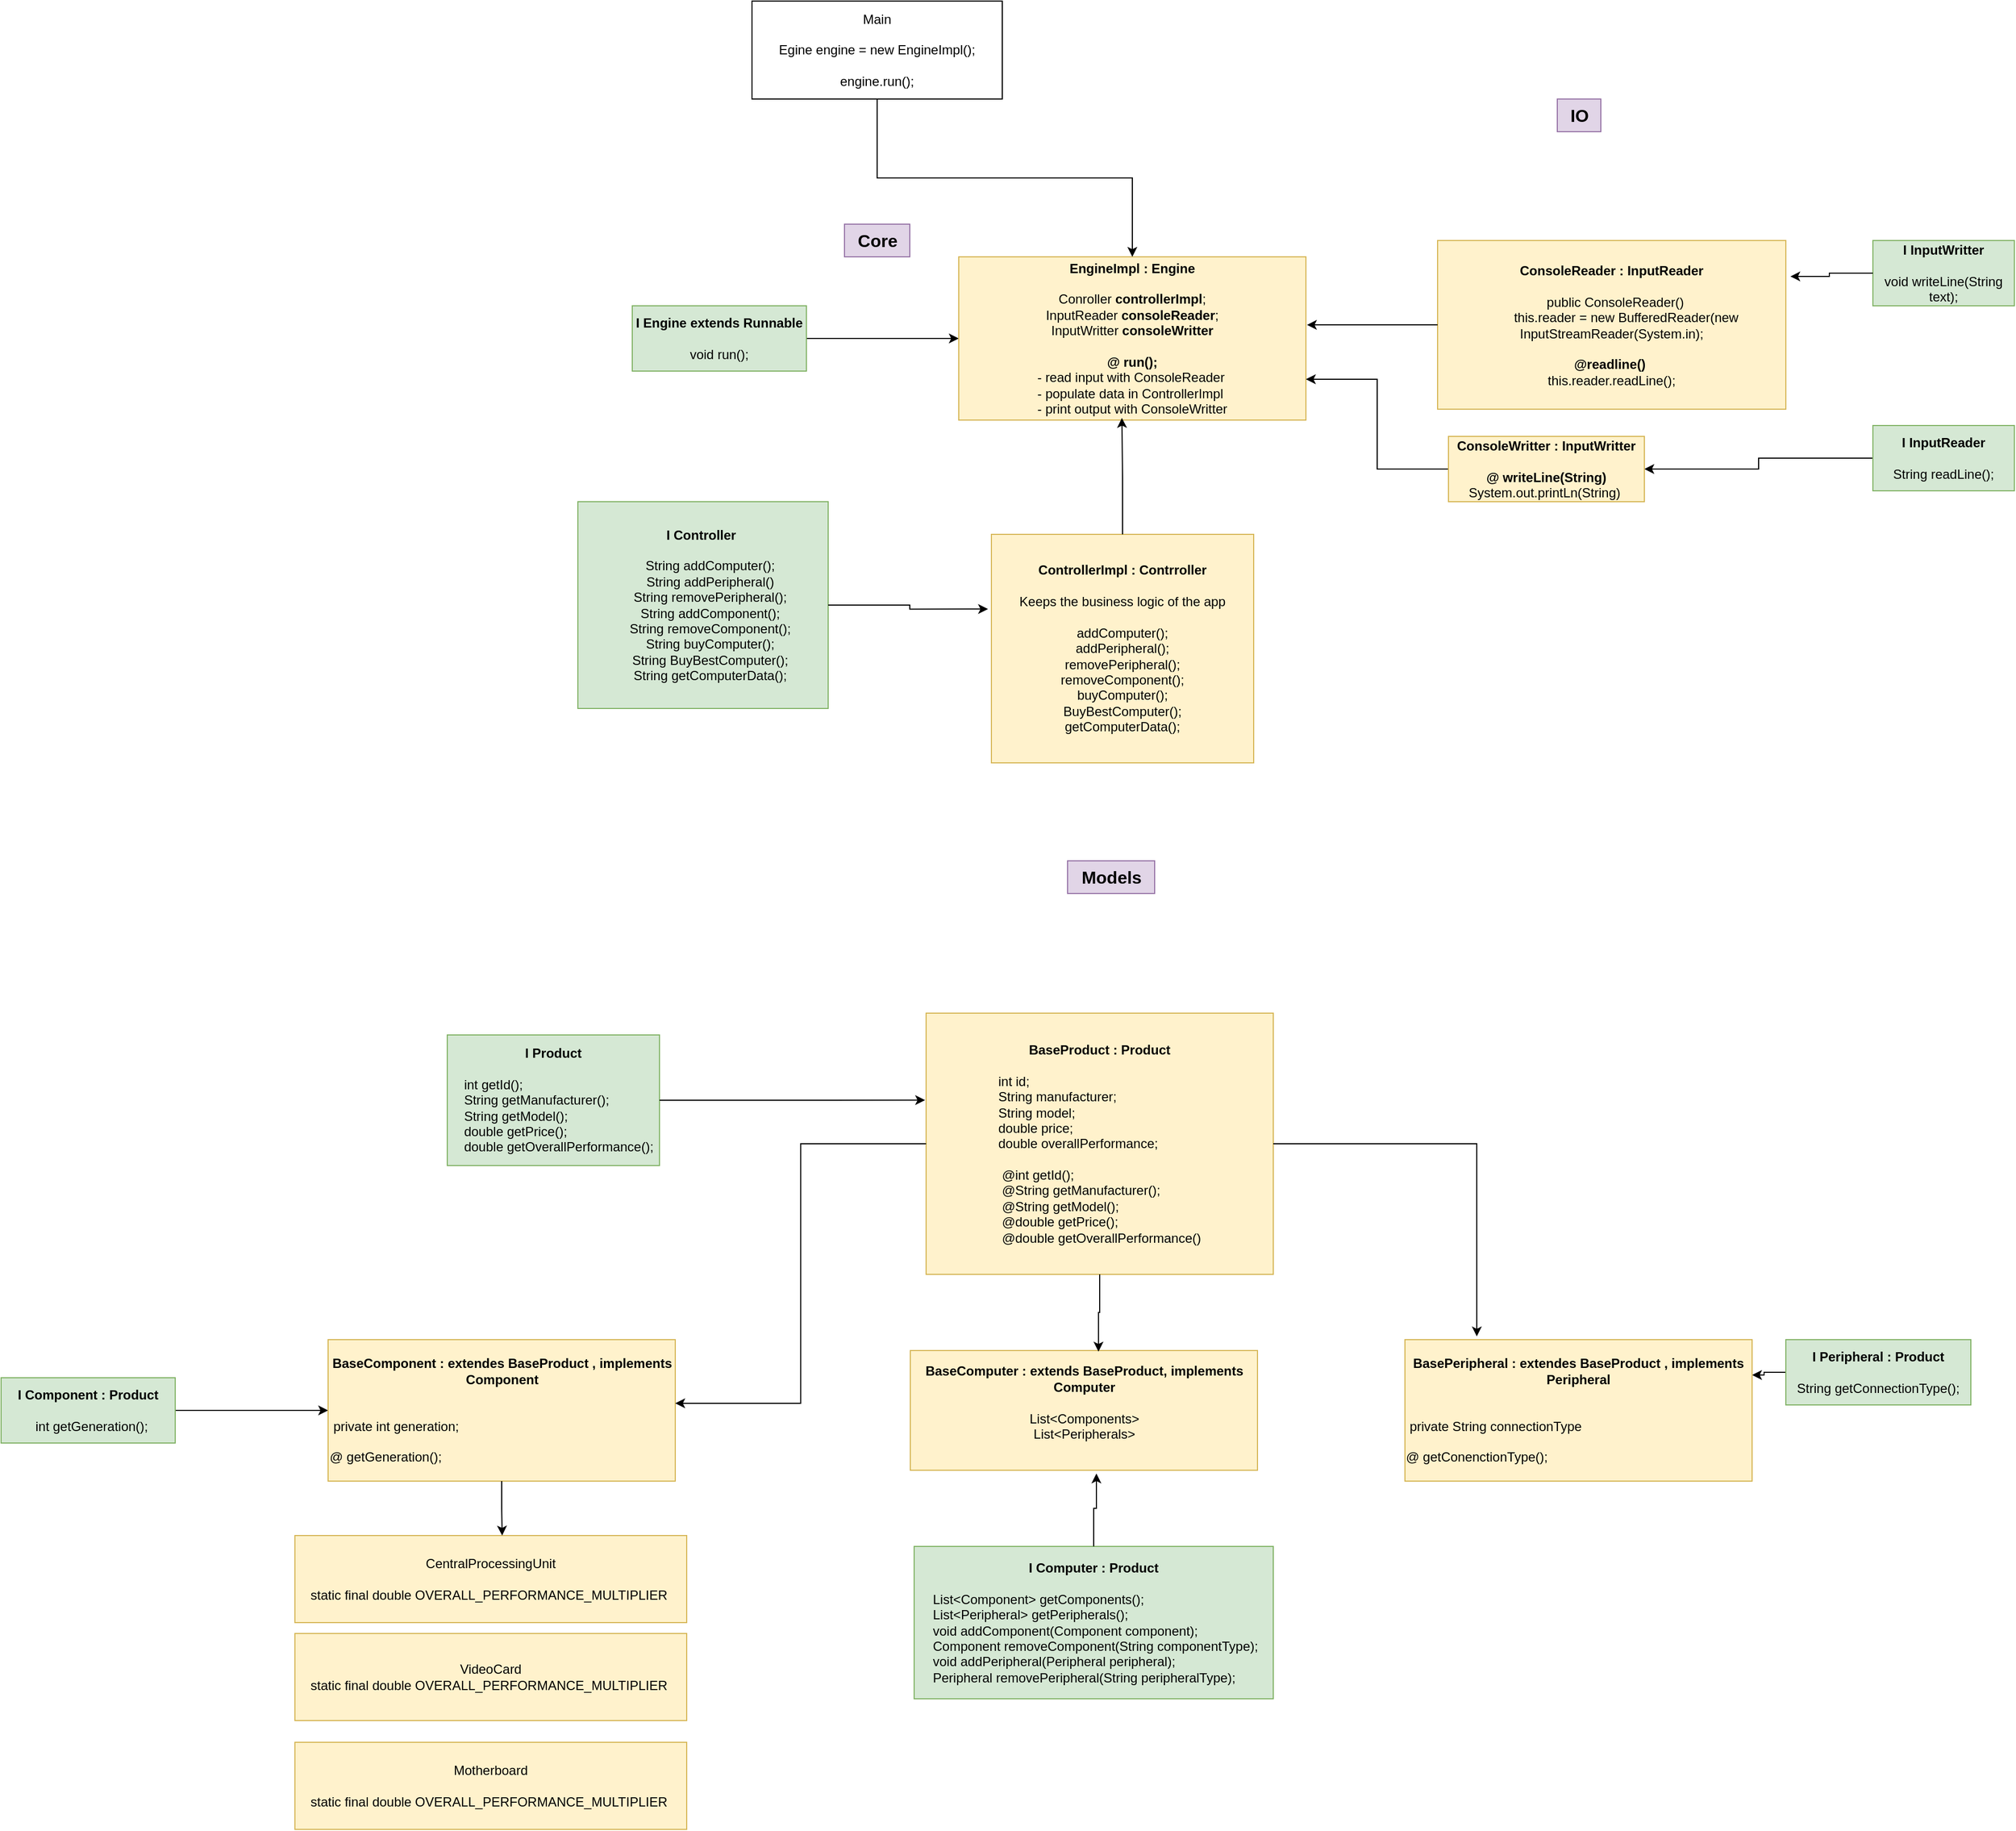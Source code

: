 <mxfile version="23.1.5" type="device">
  <diagram name="Page-1" id="HVXMvawf3mUXOFxWJDEH">
    <mxGraphModel dx="2284" dy="1944" grid="1" gridSize="10" guides="1" tooltips="1" connect="1" arrows="1" fold="1" page="1" pageScale="1" pageWidth="850" pageHeight="1100" math="0" shadow="0">
      <root>
        <mxCell id="0" />
        <mxCell id="1" parent="0" />
        <mxCell id="c8necOCbmcrRLEa_qd-D-2" style="edgeStyle=orthogonalEdgeStyle;rounded=0;orthogonalLoop=1;jettySize=auto;html=1;entryX=0;entryY=0.5;entryDx=0;entryDy=0;" edge="1" parent="1" source="c8necOCbmcrRLEa_qd-D-1" target="c8necOCbmcrRLEa_qd-D-3">
          <mxGeometry relative="1" as="geometry">
            <mxPoint x="510" y="150" as="targetPoint" />
          </mxGeometry>
        </mxCell>
        <mxCell id="c8necOCbmcrRLEa_qd-D-1" value="&lt;b&gt;I Engine extends Runnable&lt;br&gt;&lt;/b&gt;&lt;br&gt;void run();" style="whiteSpace=wrap;html=1;fillColor=#d5e8d4;strokeColor=#82b366;" vertex="1" parent="1">
          <mxGeometry x="290" y="150" width="160" height="60" as="geometry" />
        </mxCell>
        <mxCell id="c8necOCbmcrRLEa_qd-D-3" value="&lt;b&gt;EngineImpl : Engine&lt;br&gt;&lt;/b&gt;&lt;br&gt;Conroller &lt;b&gt;controllerImpl&lt;/b&gt;;&lt;br&gt;InputReader &lt;b&gt;consoleReader&lt;/b&gt;;&lt;br&gt;InputWritter &lt;b&gt;consoleWritter&lt;/b&gt;&lt;br&gt;&lt;br&gt;&lt;b&gt;@ run();&lt;br&gt;&lt;div style=&quot;text-align: left;&quot;&gt;&lt;span style=&quot;background-color: initial; font-weight: normal;&quot;&gt;- read input with ConsoleReader&lt;/span&gt;&lt;/div&gt;&lt;/b&gt;&lt;div style=&quot;text-align: left;&quot;&gt;&lt;span style=&quot;background-color: initial;&quot;&gt;- populate data in ControllerImpl&lt;/span&gt;&lt;/div&gt;&lt;div style=&quot;text-align: left;&quot;&gt;&lt;span style=&quot;background-color: initial;&quot;&gt;- print output with ConsoleWritter&lt;/span&gt;&lt;/div&gt;" style="whiteSpace=wrap;html=1;fillColor=#fff2cc;strokeColor=#d6b656;" vertex="1" parent="1">
          <mxGeometry x="590" y="105" width="319" height="150" as="geometry" />
        </mxCell>
        <mxCell id="c8necOCbmcrRLEa_qd-D-5" value="&lt;font style=&quot;font-size: 16px;&quot;&gt;&lt;b&gt;Core&lt;/b&gt;&lt;/font&gt;" style="text;html=1;align=center;verticalAlign=middle;resizable=0;points=[];autosize=1;strokeColor=#9673a6;fillColor=#e1d5e7;" vertex="1" parent="1">
          <mxGeometry x="485" y="75" width="60" height="30" as="geometry" />
        </mxCell>
        <mxCell id="c8necOCbmcrRLEa_qd-D-7" style="edgeStyle=orthogonalEdgeStyle;rounded=0;orthogonalLoop=1;jettySize=auto;html=1;entryX=0.5;entryY=0;entryDx=0;entryDy=0;" edge="1" parent="1" source="c8necOCbmcrRLEa_qd-D-6" target="c8necOCbmcrRLEa_qd-D-3">
          <mxGeometry relative="1" as="geometry" />
        </mxCell>
        <mxCell id="c8necOCbmcrRLEa_qd-D-6" value="Main&lt;br&gt;&lt;br&gt;Egine engine = new EngineImpl();&lt;br&gt;&lt;br&gt;engine.run();" style="whiteSpace=wrap;html=1;" vertex="1" parent="1">
          <mxGeometry x="400" y="-130" width="230" height="90" as="geometry" />
        </mxCell>
        <mxCell id="c8necOCbmcrRLEa_qd-D-9" value="&lt;b&gt;ControllerImpl : Contrroller&lt;br&gt;&lt;/b&gt;&lt;br&gt;Keeps the business logic of the app&lt;br&gt;&lt;div&gt;&lt;br&gt;&lt;/div&gt;&lt;div&gt;&lt;div&gt;addComputer();&lt;/div&gt;&lt;div&gt;addPeripheral();&lt;/div&gt;&lt;div&gt;removePeripheral();&lt;/div&gt;&lt;div&gt;removeComponent();&lt;/div&gt;&lt;div&gt;buyComputer();&lt;/div&gt;&lt;div&gt;BuyBestComputer();&lt;/div&gt;&lt;div&gt;getComputerData();&lt;/div&gt;&lt;/div&gt;" style="whiteSpace=wrap;html=1;fillColor=#fff2cc;strokeColor=#d6b656;" vertex="1" parent="1">
          <mxGeometry x="620" y="360" width="241" height="210" as="geometry" />
        </mxCell>
        <mxCell id="c8necOCbmcrRLEa_qd-D-10" value="&lt;b&gt;I Controller&amp;nbsp;&lt;br&gt;&lt;/b&gt;&lt;br&gt;&lt;div&gt;&amp;nbsp; &amp;nbsp; String addComputer();&lt;/div&gt;&lt;div&gt;&amp;nbsp; &amp;nbsp; String addPeripheral()&lt;/div&gt;&lt;div&gt;&amp;nbsp; &amp;nbsp; String removePeripheral();&lt;/div&gt;&lt;div&gt;&amp;nbsp; &amp;nbsp; String addComponent();&lt;/div&gt;&lt;div&gt;&amp;nbsp; &amp;nbsp; String removeComponent();&lt;/div&gt;&lt;div&gt;&amp;nbsp; &amp;nbsp; String buyComputer();&lt;/div&gt;&lt;div&gt;&amp;nbsp; &amp;nbsp; String BuyBestComputer();&lt;/div&gt;&lt;div&gt;&amp;nbsp; &amp;nbsp; String getComputerData();&lt;/div&gt;" style="whiteSpace=wrap;html=1;fillColor=#d5e8d4;strokeColor=#82b366;" vertex="1" parent="1">
          <mxGeometry x="240" y="330" width="230" height="190" as="geometry" />
        </mxCell>
        <mxCell id="c8necOCbmcrRLEa_qd-D-11" style="edgeStyle=orthogonalEdgeStyle;rounded=0;orthogonalLoop=1;jettySize=auto;html=1;entryX=-0.013;entryY=0.327;entryDx=0;entryDy=0;entryPerimeter=0;" edge="1" parent="1" source="c8necOCbmcrRLEa_qd-D-10" target="c8necOCbmcrRLEa_qd-D-9">
          <mxGeometry relative="1" as="geometry" />
        </mxCell>
        <mxCell id="c8necOCbmcrRLEa_qd-D-13" value="&lt;b style=&quot;font-size: 16px;&quot;&gt;IO&lt;/b&gt;" style="text;html=1;align=center;verticalAlign=middle;resizable=0;points=[];autosize=1;strokeColor=#9673a6;fillColor=#e1d5e7;fontSize=16;" vertex="1" parent="1">
          <mxGeometry x="1140" y="-40" width="40" height="30" as="geometry" />
        </mxCell>
        <mxCell id="c8necOCbmcrRLEa_qd-D-27" style="edgeStyle=orthogonalEdgeStyle;rounded=0;orthogonalLoop=1;jettySize=auto;html=1;entryX=1;entryY=0.5;entryDx=0;entryDy=0;" edge="1" parent="1" source="c8necOCbmcrRLEa_qd-D-14" target="c8necOCbmcrRLEa_qd-D-17">
          <mxGeometry relative="1" as="geometry" />
        </mxCell>
        <mxCell id="c8necOCbmcrRLEa_qd-D-14" value="&lt;b&gt;I InputReader&lt;br&gt;&lt;/b&gt;&lt;br&gt;String readLine();" style="whiteSpace=wrap;html=1;fillColor=#d5e8d4;strokeColor=#82b366;" vertex="1" parent="1">
          <mxGeometry x="1430" y="260" width="130" height="60" as="geometry" />
        </mxCell>
        <mxCell id="c8necOCbmcrRLEa_qd-D-15" value="&lt;b&gt;I InputWritter&lt;br&gt;&lt;/b&gt;&lt;br&gt;void writeLine(String text);" style="whiteSpace=wrap;html=1;fillColor=#d5e8d4;strokeColor=#82b366;" vertex="1" parent="1">
          <mxGeometry x="1430" y="90" width="130" height="60" as="geometry" />
        </mxCell>
        <mxCell id="c8necOCbmcrRLEa_qd-D-16" value="&lt;b&gt;ConsoleReader : InputReader&lt;/b&gt;&lt;br&gt;&lt;br&gt;&lt;div style=&quot;&quot;&gt;&amp;nbsp; &amp;nbsp;public ConsoleReader()&amp;nbsp;&lt;/div&gt;&lt;div style=&quot;&quot;&gt;&amp;nbsp; &amp;nbsp; &amp;nbsp; &amp;nbsp; this.reader = new BufferedReader(new InputStreamReader(System.in);&lt;/div&gt;&lt;br&gt;&lt;b&gt;@readline()&amp;nbsp;&lt;br&gt;&lt;/b&gt;this.reader.readLine();" style="whiteSpace=wrap;html=1;fillColor=#fff2cc;strokeColor=#d6b656;" vertex="1" parent="1">
          <mxGeometry x="1030" y="90" width="320" height="155" as="geometry" />
        </mxCell>
        <mxCell id="c8necOCbmcrRLEa_qd-D-25" style="edgeStyle=orthogonalEdgeStyle;rounded=0;orthogonalLoop=1;jettySize=auto;html=1;entryX=1;entryY=0.75;entryDx=0;entryDy=0;" edge="1" parent="1" source="c8necOCbmcrRLEa_qd-D-17" target="c8necOCbmcrRLEa_qd-D-3">
          <mxGeometry relative="1" as="geometry" />
        </mxCell>
        <mxCell id="c8necOCbmcrRLEa_qd-D-17" value="&lt;b&gt;ConsoleWritter : InputWritter&lt;/b&gt;&lt;br&gt;&lt;br&gt;&lt;b&gt;@ writeLine(String)&lt;/b&gt; System.out.printLn(String)&amp;nbsp;" style="whiteSpace=wrap;html=1;fillColor=#fff2cc;strokeColor=#d6b656;" vertex="1" parent="1">
          <mxGeometry x="1040" y="270" width="180" height="60" as="geometry" />
        </mxCell>
        <mxCell id="c8necOCbmcrRLEa_qd-D-22" value="Models" style="text;html=1;align=center;verticalAlign=middle;resizable=0;points=[];autosize=1;strokeColor=#9673a6;fillColor=#e1d5e7;fontSize=16;fontStyle=1" vertex="1" parent="1">
          <mxGeometry x="690" y="660" width="80" height="30" as="geometry" />
        </mxCell>
        <mxCell id="c8necOCbmcrRLEa_qd-D-24" style="edgeStyle=orthogonalEdgeStyle;rounded=0;orthogonalLoop=1;jettySize=auto;html=1;entryX=1.003;entryY=0.417;entryDx=0;entryDy=0;entryPerimeter=0;" edge="1" parent="1" source="c8necOCbmcrRLEa_qd-D-16" target="c8necOCbmcrRLEa_qd-D-3">
          <mxGeometry relative="1" as="geometry" />
        </mxCell>
        <mxCell id="c8necOCbmcrRLEa_qd-D-26" style="edgeStyle=orthogonalEdgeStyle;rounded=0;orthogonalLoop=1;jettySize=auto;html=1;entryX=1.013;entryY=0.213;entryDx=0;entryDy=0;entryPerimeter=0;" edge="1" parent="1" source="c8necOCbmcrRLEa_qd-D-15" target="c8necOCbmcrRLEa_qd-D-16">
          <mxGeometry relative="1" as="geometry" />
        </mxCell>
        <mxCell id="c8necOCbmcrRLEa_qd-D-29" style="edgeStyle=orthogonalEdgeStyle;rounded=0;orthogonalLoop=1;jettySize=auto;html=1;entryX=0.47;entryY=0.987;entryDx=0;entryDy=0;entryPerimeter=0;" edge="1" parent="1" source="c8necOCbmcrRLEa_qd-D-9" target="c8necOCbmcrRLEa_qd-D-3">
          <mxGeometry relative="1" as="geometry" />
        </mxCell>
        <mxCell id="c8necOCbmcrRLEa_qd-D-30" value="&lt;b&gt;I Computer : Product&lt;br&gt;&lt;/b&gt;&lt;br&gt;&lt;div style=&quot;text-align: left;&quot;&gt;&amp;nbsp;List&amp;lt;Component&amp;gt; getComponents();&lt;/div&gt;&lt;div style=&quot;text-align: left;&quot;&gt;&lt;span style=&quot;background-color: initial;&quot;&gt;&amp;nbsp;List&amp;lt;Peripheral&amp;gt; getPeripherals();&lt;/span&gt;&lt;/div&gt;&lt;div style=&quot;text-align: left;&quot;&gt;&amp;nbsp;void addComponent(Component component);&lt;/div&gt;&lt;div style=&quot;text-align: left;&quot;&gt;&amp;nbsp;Component removeComponent(String componentType);&lt;/div&gt;&lt;div style=&quot;text-align: left;&quot;&gt;&amp;nbsp;void addPeripheral(Peripheral peripheral);&lt;/div&gt;&lt;div style=&quot;text-align: left;&quot;&gt;&amp;nbsp;Peripheral removePeripheral(String peripheralType);&lt;/div&gt;" style="whiteSpace=wrap;html=1;fillColor=#d5e8d4;strokeColor=#82b366;" vertex="1" parent="1">
          <mxGeometry x="549" y="1290" width="330" height="140" as="geometry" />
        </mxCell>
        <mxCell id="c8necOCbmcrRLEa_qd-D-40" style="edgeStyle=orthogonalEdgeStyle;rounded=0;orthogonalLoop=1;jettySize=auto;html=1;entryX=0;entryY=0.5;entryDx=0;entryDy=0;" edge="1" parent="1" source="c8necOCbmcrRLEa_qd-D-31" target="c8necOCbmcrRLEa_qd-D-38">
          <mxGeometry relative="1" as="geometry" />
        </mxCell>
        <mxCell id="c8necOCbmcrRLEa_qd-D-31" value="&lt;b&gt;I Component : Product&lt;br&gt;&lt;/b&gt;&lt;div&gt;&lt;br&gt;&lt;/div&gt;&lt;div&gt;&amp;nbsp; int getGeneration();&lt;br&gt;&lt;/div&gt;" style="whiteSpace=wrap;html=1;fillColor=#d5e8d4;strokeColor=#82b366;" vertex="1" parent="1">
          <mxGeometry x="-290" y="1135" width="160" height="60" as="geometry" />
        </mxCell>
        <mxCell id="c8necOCbmcrRLEa_qd-D-49" style="edgeStyle=orthogonalEdgeStyle;rounded=0;orthogonalLoop=1;jettySize=auto;html=1;entryX=1;entryY=0.25;entryDx=0;entryDy=0;" edge="1" parent="1" source="c8necOCbmcrRLEa_qd-D-32" target="c8necOCbmcrRLEa_qd-D-46">
          <mxGeometry relative="1" as="geometry" />
        </mxCell>
        <mxCell id="c8necOCbmcrRLEa_qd-D-32" value="&lt;b&gt;I Peripheral : Product&lt;br&gt;&lt;/b&gt;&lt;br&gt;String getConnectionType();" style="whiteSpace=wrap;html=1;fillColor=#d5e8d4;strokeColor=#82b366;" vertex="1" parent="1">
          <mxGeometry x="1350" y="1100" width="170" height="60" as="geometry" />
        </mxCell>
        <mxCell id="c8necOCbmcrRLEa_qd-D-33" value="&lt;b&gt;I Product&lt;br&gt;&lt;br&gt;&lt;/b&gt;&lt;div&gt;&lt;div style=&quot;text-align: left;&quot;&gt;&amp;nbsp; &amp;nbsp;int getId();&lt;/div&gt;&lt;div style=&quot;text-align: left;&quot;&gt;&amp;nbsp; &amp;nbsp;String getManufacturer();&lt;/div&gt;&lt;div style=&quot;text-align: left;&quot;&gt;&amp;nbsp; &amp;nbsp;String getModel();&lt;/div&gt;&lt;div style=&quot;text-align: left;&quot;&gt;&amp;nbsp; &amp;nbsp;double getPrice();&lt;/div&gt;&lt;div style=&quot;text-align: left;&quot;&gt;&amp;nbsp; &amp;nbsp;double getOverallPerformance();&lt;/div&gt;&lt;/div&gt;" style="whiteSpace=wrap;html=1;fillColor=#d5e8d4;strokeColor=#82b366;" vertex="1" parent="1">
          <mxGeometry x="120" y="820" width="195" height="120" as="geometry" />
        </mxCell>
        <mxCell id="c8necOCbmcrRLEa_qd-D-34" value="&lt;b&gt;BaseProduct : Product&lt;/b&gt;&lt;br&gt;&lt;br&gt;&lt;div style=&quot;text-align: left;&quot;&gt;int id;&lt;/div&gt;&lt;div style=&quot;text-align: left;&quot;&gt;String manufacturer;&lt;/div&gt;&lt;div style=&quot;text-align: left;&quot;&gt;String model;&lt;/div&gt;&lt;div style=&quot;text-align: left;&quot;&gt;double price;&lt;/div&gt;&lt;div style=&quot;text-align: left;&quot;&gt;double overallPerformance;&lt;/div&gt;&lt;br&gt;&lt;div style=&quot;border-color: var(--border-color); text-align: left;&quot;&gt;&amp;nbsp;@int getId();&lt;/div&gt;&lt;div style=&quot;border-color: var(--border-color); text-align: left;&quot;&gt;&amp;nbsp;@String getManufacturer();&lt;/div&gt;&lt;div style=&quot;border-color: var(--border-color); text-align: left;&quot;&gt;&amp;nbsp;@String getModel();&lt;/div&gt;&lt;div style=&quot;border-color: var(--border-color); text-align: left;&quot;&gt;&amp;nbsp;@double getPrice();&lt;/div&gt;&lt;div style=&quot;border-color: var(--border-color); text-align: left;&quot;&gt;&amp;nbsp;@double getOverallPerformance()&lt;/div&gt;" style="whiteSpace=wrap;html=1;fillColor=#fff2cc;strokeColor=#d6b656;" vertex="1" parent="1">
          <mxGeometry x="560" y="800" width="319" height="240" as="geometry" />
        </mxCell>
        <mxCell id="c8necOCbmcrRLEa_qd-D-36" style="edgeStyle=orthogonalEdgeStyle;rounded=0;orthogonalLoop=1;jettySize=auto;html=1;entryX=-0.003;entryY=0.333;entryDx=0;entryDy=0;entryPerimeter=0;" edge="1" parent="1" source="c8necOCbmcrRLEa_qd-D-33" target="c8necOCbmcrRLEa_qd-D-34">
          <mxGeometry relative="1" as="geometry" />
        </mxCell>
        <mxCell id="c8necOCbmcrRLEa_qd-D-37" value="CentralProcessingUnit&lt;br&gt;&lt;br&gt;static final double OVERALL_PERFORMANCE_MULTIPLIER&amp;nbsp;&lt;br&gt;&lt;span class=&quot;CodeChar&quot;&gt;&lt;/span&gt;&lt;span style=&quot;font-size:11.0pt;line-height:115%;font-family:&amp;quot;Calibri&amp;quot;,sans-serif;&lt;br/&gt;mso-ascii-theme-font:minor-latin;mso-fareast-font-family:Calibri;mso-fareast-theme-font:&lt;br/&gt;minor-latin;mso-hansi-theme-font:minor-latin;mso-bidi-font-family:Arial;&lt;br/&gt;mso-bidi-theme-font:minor-bidi;mso-ansi-language:EN-US;mso-fareast-language:&lt;br/&gt;EN-US;mso-bidi-language:AR-SA&quot;&gt;&lt;/span&gt;" style="whiteSpace=wrap;html=1;fillColor=#fff2cc;strokeColor=#d6b656;" vertex="1" parent="1">
          <mxGeometry x="-20" y="1280" width="360" height="80" as="geometry" />
        </mxCell>
        <mxCell id="c8necOCbmcrRLEa_qd-D-38" value="&lt;b&gt;BaseComponent : extendes BaseProduct , implements Component&lt;/b&gt;&lt;br&gt;&lt;br&gt;&lt;br&gt;&lt;div style=&quot;border-color: var(--border-color); text-align: left;&quot;&gt;&amp;nbsp;private int generation;&lt;br&gt;&lt;/div&gt;&lt;div style=&quot;border-color: var(--border-color); text-align: left;&quot;&gt;&lt;br&gt;&lt;/div&gt;&lt;div style=&quot;border-color: var(--border-color); text-align: left;&quot;&gt;@ getGeneration();&lt;/div&gt;" style="whiteSpace=wrap;html=1;fillColor=#fff2cc;strokeColor=#d6b656;" vertex="1" parent="1">
          <mxGeometry x="10.5" y="1100" width="319" height="130" as="geometry" />
        </mxCell>
        <mxCell id="c8necOCbmcrRLEa_qd-D-39" style="edgeStyle=orthogonalEdgeStyle;rounded=0;orthogonalLoop=1;jettySize=auto;html=1;entryX=1;entryY=0.45;entryDx=0;entryDy=0;entryPerimeter=0;" edge="1" parent="1" source="c8necOCbmcrRLEa_qd-D-34" target="c8necOCbmcrRLEa_qd-D-38">
          <mxGeometry relative="1" as="geometry" />
        </mxCell>
        <mxCell id="c8necOCbmcrRLEa_qd-D-42" style="edgeStyle=orthogonalEdgeStyle;rounded=0;orthogonalLoop=1;jettySize=auto;html=1;entryX=0.529;entryY=0;entryDx=0;entryDy=0;entryPerimeter=0;" edge="1" parent="1" source="c8necOCbmcrRLEa_qd-D-38" target="c8necOCbmcrRLEa_qd-D-37">
          <mxGeometry relative="1" as="geometry" />
        </mxCell>
        <mxCell id="c8necOCbmcrRLEa_qd-D-44" value="Motherboard&lt;br&gt;&lt;br&gt;static final double OVERALL_PERFORMANCE_MULTIPLIER&amp;nbsp;&lt;br&gt;&lt;span class=&quot;CodeChar&quot;&gt;&lt;/span&gt;&lt;span style=&quot;font-size:11.0pt;line-height:115%;font-family:&amp;quot;Calibri&amp;quot;,sans-serif;&lt;br/&gt;mso-ascii-theme-font:minor-latin;mso-fareast-font-family:Calibri;mso-fareast-theme-font:&lt;br/&gt;minor-latin;mso-hansi-theme-font:minor-latin;mso-bidi-font-family:Arial;&lt;br/&gt;mso-bidi-theme-font:minor-bidi;mso-ansi-language:EN-US;mso-fareast-language:&lt;br/&gt;EN-US;mso-bidi-language:AR-SA&quot;&gt;&lt;/span&gt;" style="whiteSpace=wrap;html=1;fillColor=#fff2cc;strokeColor=#d6b656;" vertex="1" parent="1">
          <mxGeometry x="-20" y="1470" width="360" height="80" as="geometry" />
        </mxCell>
        <mxCell id="c8necOCbmcrRLEa_qd-D-45" value="VideoCard&lt;br&gt;static final double OVERALL_PERFORMANCE_MULTIPLIER&amp;nbsp;&lt;br&gt;&lt;span class=&quot;CodeChar&quot;&gt;&lt;/span&gt;&lt;span style=&quot;font-size:11.0pt;line-height:115%;font-family:&amp;quot;Calibri&amp;quot;,sans-serif;&lt;br/&gt;mso-ascii-theme-font:minor-latin;mso-fareast-font-family:Calibri;mso-fareast-theme-font:&lt;br/&gt;minor-latin;mso-hansi-theme-font:minor-latin;mso-bidi-font-family:Arial;&lt;br/&gt;mso-bidi-theme-font:minor-bidi;mso-ansi-language:EN-US;mso-fareast-language:&lt;br/&gt;EN-US;mso-bidi-language:AR-SA&quot;&gt;&lt;/span&gt;" style="whiteSpace=wrap;html=1;fillColor=#fff2cc;strokeColor=#d6b656;" vertex="1" parent="1">
          <mxGeometry x="-20" y="1370" width="360" height="80" as="geometry" />
        </mxCell>
        <mxCell id="c8necOCbmcrRLEa_qd-D-46" value="&lt;b&gt;BasePeripheral : extendes BaseProduct , implements Peripheral&lt;/b&gt;&lt;br&gt;&lt;br&gt;&lt;br&gt;&lt;div style=&quot;border-color: var(--border-color); text-align: left;&quot;&gt;&amp;nbsp;private String connectionType&lt;br&gt;&lt;/div&gt;&lt;div style=&quot;border-color: var(--border-color); text-align: left;&quot;&gt;&lt;br&gt;&lt;/div&gt;&lt;div style=&quot;border-color: var(--border-color); text-align: left;&quot;&gt;@ getConenctionType();&lt;/div&gt;" style="whiteSpace=wrap;html=1;fillColor=#fff2cc;strokeColor=#d6b656;" vertex="1" parent="1">
          <mxGeometry x="1000" y="1100" width="319" height="130" as="geometry" />
        </mxCell>
        <mxCell id="c8necOCbmcrRLEa_qd-D-48" style="edgeStyle=orthogonalEdgeStyle;rounded=0;orthogonalLoop=1;jettySize=auto;html=1;entryX=0.207;entryY=-0.023;entryDx=0;entryDy=0;entryPerimeter=0;" edge="1" parent="1" source="c8necOCbmcrRLEa_qd-D-34" target="c8necOCbmcrRLEa_qd-D-46">
          <mxGeometry relative="1" as="geometry" />
        </mxCell>
        <mxCell id="c8necOCbmcrRLEa_qd-D-51" value="&lt;b&gt;BaseComputer : extends BaseProduct, implements Computer&lt;/b&gt;&lt;br&gt;&lt;br&gt;List&amp;lt;Components&amp;gt;&lt;br&gt;List&amp;lt;Peripherals&amp;gt;&lt;br&gt;&lt;div style=&quot;border-color: var(--border-color); text-align: left;&quot;&gt;&lt;br&gt;&lt;/div&gt;" style="whiteSpace=wrap;html=1;fillColor=#fff2cc;strokeColor=#d6b656;" vertex="1" parent="1">
          <mxGeometry x="545.5" y="1110" width="319" height="110" as="geometry" />
        </mxCell>
        <mxCell id="c8necOCbmcrRLEa_qd-D-52" style="edgeStyle=orthogonalEdgeStyle;rounded=0;orthogonalLoop=1;jettySize=auto;html=1;entryX=0.542;entryY=0.009;entryDx=0;entryDy=0;entryPerimeter=0;" edge="1" parent="1" source="c8necOCbmcrRLEa_qd-D-34" target="c8necOCbmcrRLEa_qd-D-51">
          <mxGeometry relative="1" as="geometry" />
        </mxCell>
        <mxCell id="c8necOCbmcrRLEa_qd-D-53" style="edgeStyle=orthogonalEdgeStyle;rounded=0;orthogonalLoop=1;jettySize=auto;html=1;entryX=0.536;entryY=1.027;entryDx=0;entryDy=0;entryPerimeter=0;" edge="1" parent="1" source="c8necOCbmcrRLEa_qd-D-30" target="c8necOCbmcrRLEa_qd-D-51">
          <mxGeometry relative="1" as="geometry" />
        </mxCell>
      </root>
    </mxGraphModel>
  </diagram>
</mxfile>
